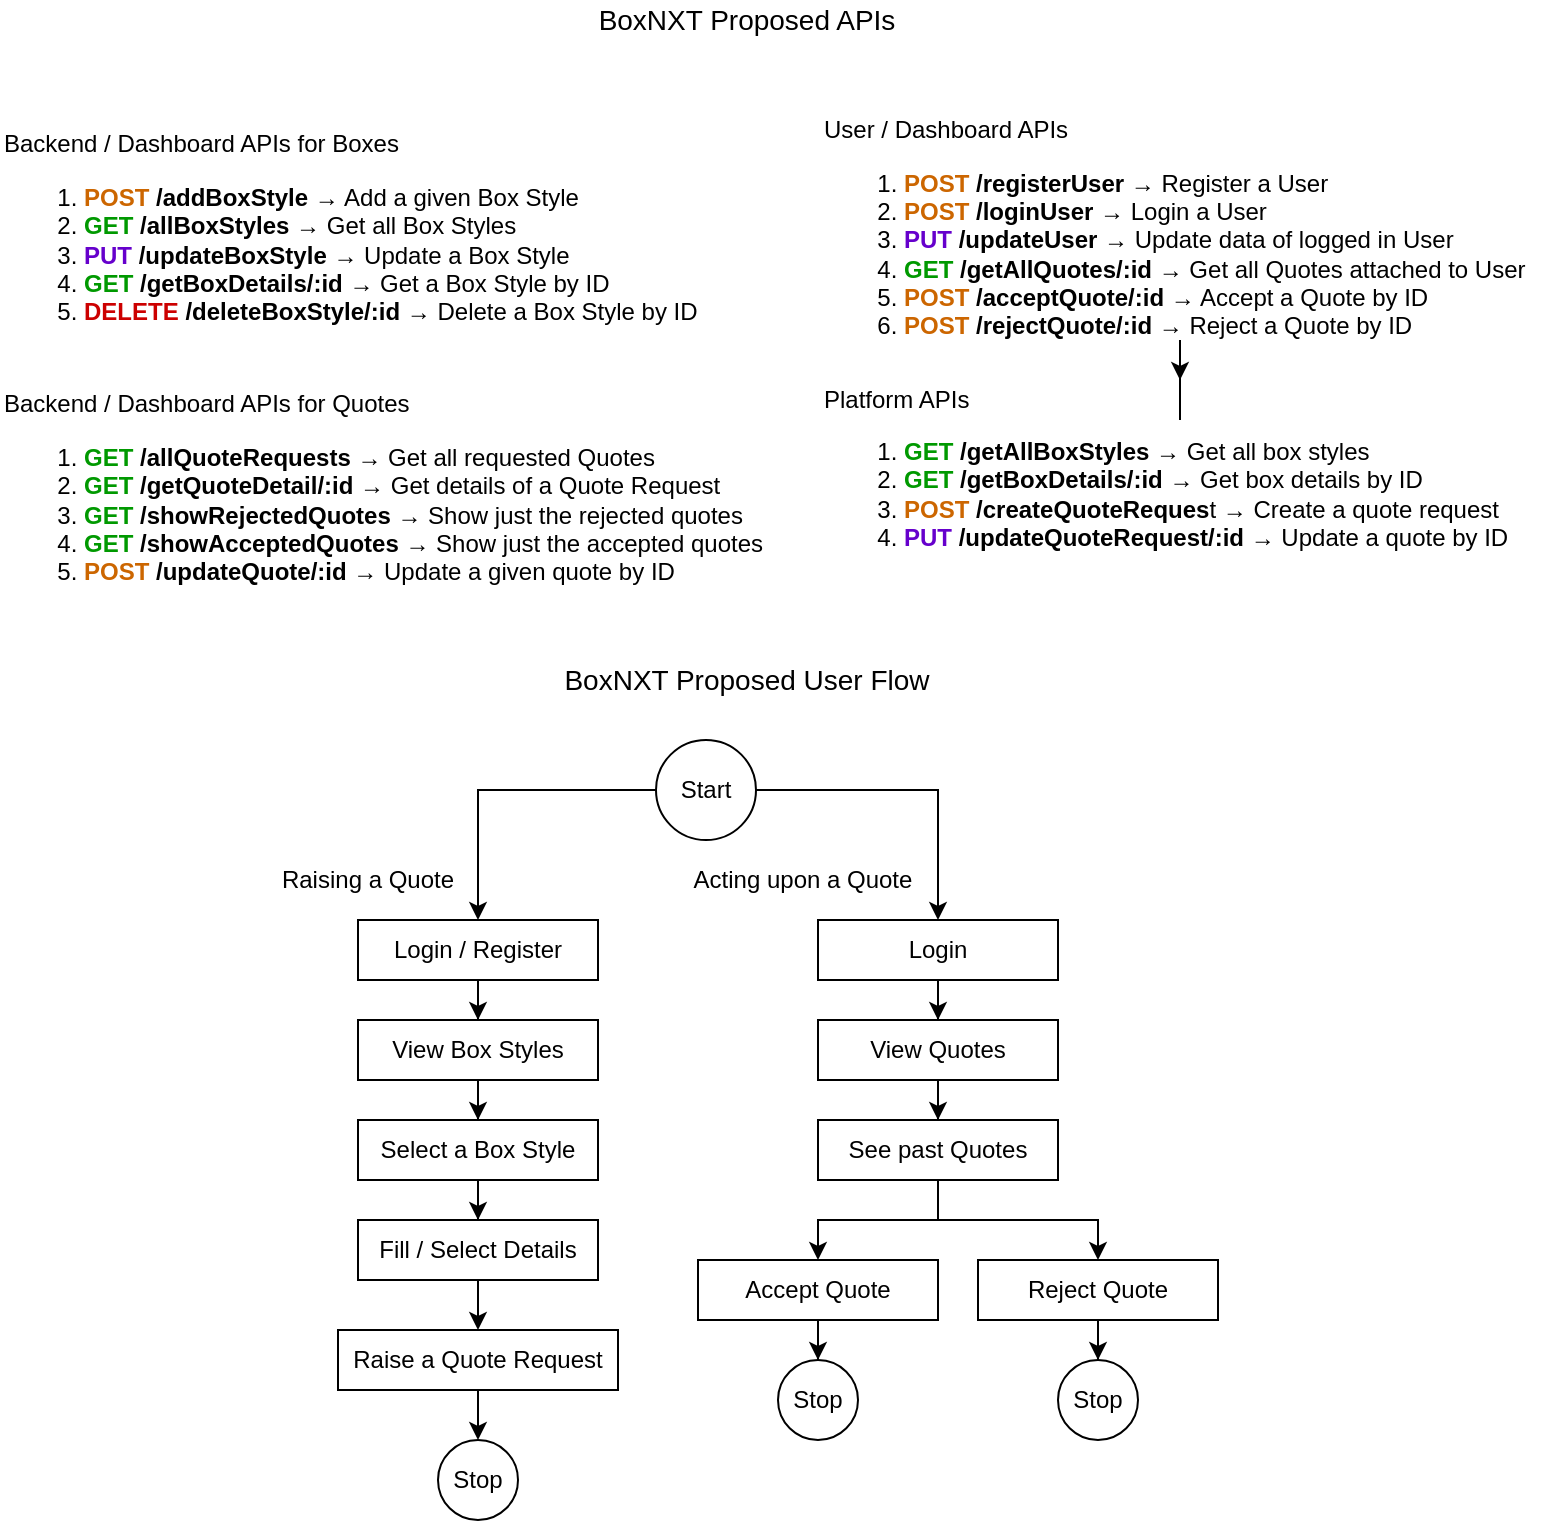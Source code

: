 <mxfile version="14.9.0" type="github">
  <diagram id="3MalXHnwdepBfKnGO1DW" name="Page-1">
    <mxGraphModel dx="988" dy="643" grid="1" gridSize="10" guides="1" tooltips="1" connect="1" arrows="1" fold="1" page="1" pageScale="1" pageWidth="827" pageHeight="1169" math="0" shadow="0">
      <root>
        <mxCell id="0" />
        <mxCell id="1" parent="0" />
        <mxCell id="V8WVrT3vIk0pnv53zzK3-2" value="&lt;font style=&quot;font-size: 14px&quot;&gt;BoxNXT Proposed APIs&lt;/font&gt;" style="text;html=1;strokeColor=none;fillColor=none;align=center;verticalAlign=middle;whiteSpace=wrap;rounded=0;" vertex="1" parent="1">
          <mxGeometry x="295" y="40" width="215" height="20" as="geometry" />
        </mxCell>
        <mxCell id="V8WVrT3vIk0pnv53zzK3-6" style="edgeStyle=orthogonalEdgeStyle;rounded=0;orthogonalLoop=1;jettySize=auto;html=1;entryX=0.5;entryY=0;entryDx=0;entryDy=0;" edge="1" parent="1" source="V8WVrT3vIk0pnv53zzK3-4" target="V8WVrT3vIk0pnv53zzK3-5">
          <mxGeometry relative="1" as="geometry" />
        </mxCell>
        <mxCell id="V8WVrT3vIk0pnv53zzK3-4" value="&lt;div&gt;User / Dashboard APIs&lt;/div&gt;&lt;ol&gt;&lt;li&gt;&lt;b&gt;&lt;font color=&quot;#cc6600&quot;&gt;POST&lt;/font&gt;&lt;/b&gt;&amp;nbsp;&lt;b&gt;/registerUser&lt;/b&gt; → Register a User&lt;/li&gt;&lt;li&gt;&lt;b&gt;&lt;font color=&quot;#cc6600&quot;&gt;POST&lt;/font&gt;&lt;/b&gt;&amp;nbsp;&lt;b&gt;/loginUser&lt;/b&gt; → Login a User&lt;/li&gt;&lt;li&gt;&lt;b&gt;&lt;font color=&quot;#6600cc&quot;&gt;PUT&lt;/font&gt;&lt;/b&gt;&amp;nbsp;&lt;b&gt;/updateUser&lt;/b&gt; → Update data of logged in User&amp;nbsp;&lt;/li&gt;&lt;li&gt;&lt;b style=&quot;color: rgb(0 , 153 , 0)&quot;&gt;GET&lt;/b&gt;&amp;nbsp;&lt;b&gt;/getAllQuotes/:id&lt;/b&gt; → Get all Quotes attached to User&lt;/li&gt;&lt;li&gt;&lt;b&gt;&lt;font color=&quot;#cc6600&quot;&gt;POST&lt;/font&gt;&lt;/b&gt;&amp;nbsp;&lt;b&gt;/acceptQuote/:id&lt;/b&gt; → Accept a Quote by ID&lt;/li&gt;&lt;li&gt;&lt;b&gt;&lt;font color=&quot;#cc6600&quot;&gt;POST&lt;/font&gt;&lt;/b&gt;&amp;nbsp;&lt;b&gt;/rejectQuote/:id&lt;/b&gt; → Reject a Quote by ID&lt;/li&gt;&lt;/ol&gt;" style="text;strokeColor=none;fillColor=none;html=1;whiteSpace=wrap;verticalAlign=middle;overflow=hidden;" vertex="1" parent="1">
          <mxGeometry x="439" y="90" width="360" height="140" as="geometry" />
        </mxCell>
        <mxCell id="V8WVrT3vIk0pnv53zzK3-5" value="&lt;div&gt;Platform APIs&lt;/div&gt;&lt;ol&gt;&lt;li&gt;&lt;b style=&quot;color: rgb(0 , 153 , 0)&quot;&gt;GET&lt;/b&gt;&amp;nbsp;&lt;b&gt;/getAllBoxStyles&lt;/b&gt; → Get all box styles&lt;/li&gt;&lt;li&gt;&lt;b style=&quot;color: rgb(0 , 153 , 0)&quot;&gt;GET&lt;/b&gt;&amp;nbsp;&lt;b&gt;/getBoxDetails/:id&lt;/b&gt; → Get box details by ID&lt;/li&gt;&lt;li&gt;&lt;b&gt;&lt;font color=&quot;#cc6600&quot;&gt;POST&lt;/font&gt;&lt;/b&gt;&amp;nbsp;&lt;b&gt;/createQuoteReques&lt;/b&gt;t → Create a quote request&lt;/li&gt;&lt;li&gt;&lt;b&gt;&lt;font color=&quot;#6600cc&quot;&gt;PUT&lt;/font&gt;&lt;/b&gt;&amp;nbsp;&lt;b&gt;/updateQuoteRequest/:id&lt;/b&gt; → Update a quote by ID&lt;/li&gt;&lt;/ol&gt;" style="text;strokeColor=none;fillColor=none;html=1;whiteSpace=wrap;verticalAlign=middle;overflow=hidden;" vertex="1" parent="1">
          <mxGeometry x="439" y="230" width="360" height="100" as="geometry" />
        </mxCell>
        <mxCell id="V8WVrT3vIk0pnv53zzK3-7" value="&lt;div&gt;Backend / Dashboard APIs for Boxes&lt;/div&gt;&lt;ol&gt;&lt;li&gt;&lt;b&gt;&lt;font color=&quot;#cc6600&quot;&gt;POST&lt;/font&gt;&lt;/b&gt; &lt;b&gt;/addBoxStyle&lt;/b&gt; → Add a given Box Style&lt;/li&gt;&lt;li&gt;&lt;font color=&quot;#009900&quot;&gt;&lt;b&gt;GET&lt;/b&gt;&lt;/font&gt; &lt;b&gt;/allBoxStyles&lt;/b&gt; → Get all Box Styles&lt;/li&gt;&lt;li&gt;&lt;b&gt;&lt;font color=&quot;#6600cc&quot;&gt;PUT&lt;/font&gt;&lt;/b&gt; &lt;b&gt;/updateBoxStyle&lt;/b&gt; → Update a Box Style&lt;/li&gt;&lt;li&gt;&lt;b style=&quot;color: rgb(0 , 153 , 0)&quot;&gt;GET&lt;/b&gt;&amp;nbsp;&lt;b&gt;/getBoxDetails/:id&lt;/b&gt; → Get a Box Style by ID&lt;/li&gt;&lt;li&gt;&lt;font color=&quot;#cc0000&quot;&gt;&lt;b&gt;DELETE&lt;/b&gt;&lt;/font&gt; &lt;b&gt;/deleteBoxStyle/:id&lt;/b&gt; → Delete a Box Style by ID&lt;/li&gt;&lt;/ol&gt;" style="text;strokeColor=none;fillColor=none;html=1;whiteSpace=wrap;verticalAlign=middle;overflow=hidden;" vertex="1" parent="1">
          <mxGeometry x="29" y="90" width="360" height="140" as="geometry" />
        </mxCell>
        <mxCell id="V8WVrT3vIk0pnv53zzK3-8" value="&lt;div&gt;Backend / Dashboard APIs for Quotes&lt;/div&gt;&lt;ol&gt;&lt;li&gt;&lt;b style=&quot;color: rgb(0 , 153 , 0)&quot;&gt;GET&lt;/b&gt;&amp;nbsp;&lt;b&gt;/allQuoteRequests&lt;/b&gt; → Get all requested Quotes&lt;/li&gt;&lt;li&gt;&lt;b style=&quot;color: rgb(0 , 153 , 0)&quot;&gt;GET&lt;/b&gt;&amp;nbsp;&lt;b&gt;/getQuoteDetail/:id&lt;/b&gt; → Get details of a Quote Request&lt;/li&gt;&lt;li&gt;&lt;b style=&quot;color: rgb(0 , 153 , 0)&quot;&gt;GET &lt;/b&gt;&lt;b&gt;/showRejectedQuotes &lt;/b&gt;→ Show just the rejected quotes&lt;br&gt;&lt;/li&gt;&lt;li&gt;&lt;b style=&quot;color: rgb(0 , 153 , 0)&quot;&gt;GET&amp;nbsp;&lt;/b&gt;&lt;b&gt;/showAcceptedQuotes&amp;nbsp;&lt;/b&gt;→ Show just the accepted quotes&lt;/li&gt;&lt;li&gt;&lt;font color=&quot;#cc6600&quot;&gt;&lt;b&gt;POST&lt;/b&gt;&lt;/font&gt; &lt;b&gt;/updateQuote/:id&lt;/b&gt; → Update a given quote by ID&lt;/li&gt;&lt;/ol&gt;" style="text;strokeColor=none;fillColor=none;html=1;whiteSpace=wrap;verticalAlign=middle;overflow=hidden;" vertex="1" parent="1">
          <mxGeometry x="29" y="220" width="390" height="140" as="geometry" />
        </mxCell>
        <mxCell id="V8WVrT3vIk0pnv53zzK3-9" value="&lt;font style=&quot;font-size: 14px&quot;&gt;BoxNXT Proposed User Flow&lt;/font&gt;" style="text;html=1;strokeColor=none;fillColor=none;align=center;verticalAlign=middle;whiteSpace=wrap;rounded=0;" vertex="1" parent="1">
          <mxGeometry x="295" y="370" width="215" height="20" as="geometry" />
        </mxCell>
        <mxCell id="V8WVrT3vIk0pnv53zzK3-15" style="edgeStyle=orthogonalEdgeStyle;rounded=0;orthogonalLoop=1;jettySize=auto;html=1;entryX=0.5;entryY=0;entryDx=0;entryDy=0;" edge="1" parent="1" source="V8WVrT3vIk0pnv53zzK3-10" target="V8WVrT3vIk0pnv53zzK3-11">
          <mxGeometry relative="1" as="geometry" />
        </mxCell>
        <mxCell id="V8WVrT3vIk0pnv53zzK3-10" value="Login / Register" style="rounded=0;whiteSpace=wrap;html=1;" vertex="1" parent="1">
          <mxGeometry x="208" y="500" width="120" height="30" as="geometry" />
        </mxCell>
        <mxCell id="V8WVrT3vIk0pnv53zzK3-16" style="edgeStyle=orthogonalEdgeStyle;rounded=0;orthogonalLoop=1;jettySize=auto;html=1;entryX=0.5;entryY=0;entryDx=0;entryDy=0;" edge="1" parent="1" source="V8WVrT3vIk0pnv53zzK3-11" target="V8WVrT3vIk0pnv53zzK3-12">
          <mxGeometry relative="1" as="geometry" />
        </mxCell>
        <mxCell id="V8WVrT3vIk0pnv53zzK3-11" value="View Box Styles" style="rounded=0;whiteSpace=wrap;html=1;" vertex="1" parent="1">
          <mxGeometry x="208" y="550" width="120" height="30" as="geometry" />
        </mxCell>
        <mxCell id="V8WVrT3vIk0pnv53zzK3-17" style="edgeStyle=orthogonalEdgeStyle;rounded=0;orthogonalLoop=1;jettySize=auto;html=1;entryX=0.5;entryY=0;entryDx=0;entryDy=0;" edge="1" parent="1" source="V8WVrT3vIk0pnv53zzK3-12" target="V8WVrT3vIk0pnv53zzK3-13">
          <mxGeometry relative="1" as="geometry" />
        </mxCell>
        <mxCell id="V8WVrT3vIk0pnv53zzK3-12" value="Select a Box Style" style="rounded=0;whiteSpace=wrap;html=1;" vertex="1" parent="1">
          <mxGeometry x="208" y="600" width="120" height="30" as="geometry" />
        </mxCell>
        <mxCell id="V8WVrT3vIk0pnv53zzK3-18" style="edgeStyle=orthogonalEdgeStyle;rounded=0;orthogonalLoop=1;jettySize=auto;html=1;entryX=0.5;entryY=0;entryDx=0;entryDy=0;" edge="1" parent="1" source="V8WVrT3vIk0pnv53zzK3-13" target="V8WVrT3vIk0pnv53zzK3-14">
          <mxGeometry relative="1" as="geometry" />
        </mxCell>
        <mxCell id="V8WVrT3vIk0pnv53zzK3-13" value="Fill / Select Details" style="rounded=0;whiteSpace=wrap;html=1;" vertex="1" parent="1">
          <mxGeometry x="208" y="650" width="120" height="30" as="geometry" />
        </mxCell>
        <mxCell id="V8WVrT3vIk0pnv53zzK3-43" style="edgeStyle=orthogonalEdgeStyle;rounded=0;orthogonalLoop=1;jettySize=auto;html=1;entryX=0.5;entryY=0;entryDx=0;entryDy=0;" edge="1" parent="1" source="V8WVrT3vIk0pnv53zzK3-14" target="V8WVrT3vIk0pnv53zzK3-34">
          <mxGeometry relative="1" as="geometry" />
        </mxCell>
        <mxCell id="V8WVrT3vIk0pnv53zzK3-14" value="Raise a Quote Request" style="rounded=0;whiteSpace=wrap;html=1;" vertex="1" parent="1">
          <mxGeometry x="198" y="705" width="140" height="30" as="geometry" />
        </mxCell>
        <mxCell id="V8WVrT3vIk0pnv53zzK3-20" style="edgeStyle=orthogonalEdgeStyle;rounded=0;orthogonalLoop=1;jettySize=auto;html=1;entryX=0.5;entryY=0;entryDx=0;entryDy=0;" edge="1" parent="1" source="V8WVrT3vIk0pnv53zzK3-19" target="V8WVrT3vIk0pnv53zzK3-10">
          <mxGeometry relative="1" as="geometry" />
        </mxCell>
        <mxCell id="V8WVrT3vIk0pnv53zzK3-32" style="edgeStyle=orthogonalEdgeStyle;rounded=0;orthogonalLoop=1;jettySize=auto;html=1;entryX=0.5;entryY=0;entryDx=0;entryDy=0;" edge="1" parent="1" source="V8WVrT3vIk0pnv53zzK3-19" target="V8WVrT3vIk0pnv53zzK3-22">
          <mxGeometry relative="1" as="geometry" />
        </mxCell>
        <mxCell id="V8WVrT3vIk0pnv53zzK3-19" value="Start" style="ellipse;whiteSpace=wrap;html=1;aspect=fixed;" vertex="1" parent="1">
          <mxGeometry x="357" y="410" width="50" height="50" as="geometry" />
        </mxCell>
        <mxCell id="V8WVrT3vIk0pnv53zzK3-21" style="edgeStyle=orthogonalEdgeStyle;rounded=0;orthogonalLoop=1;jettySize=auto;html=1;entryX=0.5;entryY=0;entryDx=0;entryDy=0;" edge="1" source="V8WVrT3vIk0pnv53zzK3-22" target="V8WVrT3vIk0pnv53zzK3-24" parent="1">
          <mxGeometry relative="1" as="geometry" />
        </mxCell>
        <mxCell id="V8WVrT3vIk0pnv53zzK3-22" value="Login" style="rounded=0;whiteSpace=wrap;html=1;" vertex="1" parent="1">
          <mxGeometry x="438" y="500" width="120" height="30" as="geometry" />
        </mxCell>
        <mxCell id="V8WVrT3vIk0pnv53zzK3-23" style="edgeStyle=orthogonalEdgeStyle;rounded=0;orthogonalLoop=1;jettySize=auto;html=1;entryX=0.5;entryY=0;entryDx=0;entryDy=0;" edge="1" source="V8WVrT3vIk0pnv53zzK3-24" target="V8WVrT3vIk0pnv53zzK3-26" parent="1">
          <mxGeometry relative="1" as="geometry" />
        </mxCell>
        <mxCell id="V8WVrT3vIk0pnv53zzK3-24" value="View Quotes" style="rounded=0;whiteSpace=wrap;html=1;" vertex="1" parent="1">
          <mxGeometry x="438" y="550" width="120" height="30" as="geometry" />
        </mxCell>
        <mxCell id="V8WVrT3vIk0pnv53zzK3-25" style="edgeStyle=orthogonalEdgeStyle;rounded=0;orthogonalLoop=1;jettySize=auto;html=1;entryX=0.5;entryY=0;entryDx=0;entryDy=0;" edge="1" source="V8WVrT3vIk0pnv53zzK3-26" target="V8WVrT3vIk0pnv53zzK3-28" parent="1">
          <mxGeometry relative="1" as="geometry" />
        </mxCell>
        <mxCell id="V8WVrT3vIk0pnv53zzK3-31" style="edgeStyle=orthogonalEdgeStyle;rounded=0;orthogonalLoop=1;jettySize=auto;html=1;exitX=0.5;exitY=1;exitDx=0;exitDy=0;entryX=0.5;entryY=0;entryDx=0;entryDy=0;" edge="1" parent="1" source="V8WVrT3vIk0pnv53zzK3-26" target="V8WVrT3vIk0pnv53zzK3-30">
          <mxGeometry relative="1" as="geometry" />
        </mxCell>
        <mxCell id="V8WVrT3vIk0pnv53zzK3-26" value="See past Quotes" style="rounded=0;whiteSpace=wrap;html=1;" vertex="1" parent="1">
          <mxGeometry x="438" y="600" width="120" height="30" as="geometry" />
        </mxCell>
        <mxCell id="V8WVrT3vIk0pnv53zzK3-37" style="edgeStyle=orthogonalEdgeStyle;rounded=0;orthogonalLoop=1;jettySize=auto;html=1;entryX=0.5;entryY=0;entryDx=0;entryDy=0;" edge="1" parent="1" source="V8WVrT3vIk0pnv53zzK3-28" target="V8WVrT3vIk0pnv53zzK3-36">
          <mxGeometry relative="1" as="geometry">
            <mxPoint x="438" y="720" as="targetPoint" />
          </mxGeometry>
        </mxCell>
        <mxCell id="V8WVrT3vIk0pnv53zzK3-28" value="Accept Quote" style="rounded=0;whiteSpace=wrap;html=1;" vertex="1" parent="1">
          <mxGeometry x="378" y="670" width="120" height="30" as="geometry" />
        </mxCell>
        <mxCell id="V8WVrT3vIk0pnv53zzK3-39" style="edgeStyle=orthogonalEdgeStyle;rounded=0;orthogonalLoop=1;jettySize=auto;html=1;entryX=0.5;entryY=0;entryDx=0;entryDy=0;" edge="1" parent="1" source="V8WVrT3vIk0pnv53zzK3-30" target="V8WVrT3vIk0pnv53zzK3-38">
          <mxGeometry relative="1" as="geometry" />
        </mxCell>
        <mxCell id="V8WVrT3vIk0pnv53zzK3-30" value="Reject Quote" style="rounded=0;whiteSpace=wrap;html=1;" vertex="1" parent="1">
          <mxGeometry x="518" y="670" width="120" height="30" as="geometry" />
        </mxCell>
        <mxCell id="V8WVrT3vIk0pnv53zzK3-34" value="Stop" style="ellipse;whiteSpace=wrap;html=1;aspect=fixed;" vertex="1" parent="1">
          <mxGeometry x="248" y="760" width="40" height="40" as="geometry" />
        </mxCell>
        <mxCell id="V8WVrT3vIk0pnv53zzK3-36" value="Stop" style="ellipse;whiteSpace=wrap;html=1;aspect=fixed;" vertex="1" parent="1">
          <mxGeometry x="418" y="720" width="40" height="40" as="geometry" />
        </mxCell>
        <mxCell id="V8WVrT3vIk0pnv53zzK3-38" value="Stop" style="ellipse;whiteSpace=wrap;html=1;aspect=fixed;" vertex="1" parent="1">
          <mxGeometry x="558" y="720" width="40" height="40" as="geometry" />
        </mxCell>
        <mxCell id="V8WVrT3vIk0pnv53zzK3-40" value="Raising a Quote" style="text;html=1;strokeColor=none;fillColor=none;align=center;verticalAlign=middle;whiteSpace=wrap;rounded=0;" vertex="1" parent="1">
          <mxGeometry x="168" y="470" width="90" height="20" as="geometry" />
        </mxCell>
        <mxCell id="V8WVrT3vIk0pnv53zzK3-41" value="Acting upon a Quote" style="text;html=1;strokeColor=none;fillColor=none;align=center;verticalAlign=middle;whiteSpace=wrap;rounded=0;" vertex="1" parent="1">
          <mxGeometry x="368" y="470" width="125" height="20" as="geometry" />
        </mxCell>
      </root>
    </mxGraphModel>
  </diagram>
</mxfile>
